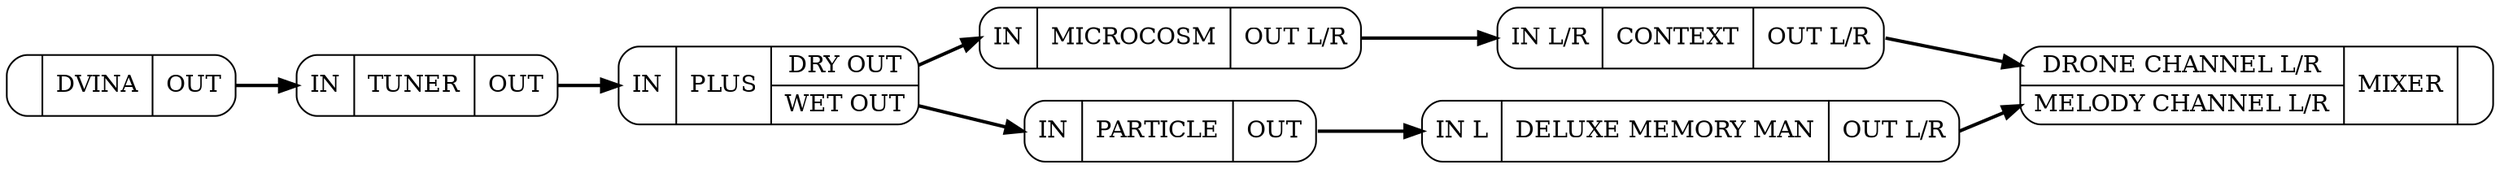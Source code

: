 digraph G{
rankdir = LR;
splines = polyline;
ordering=out;
context[label="{ {<_inlr> IN L/R}|CONTEXT| {<_outlr> OUT L/R}}"  shape=Mrecord]
deluxememoryman[label="{ {<_inl> IN L}|DELUXE MEMORY MAN| {<_outlr> OUT L/R}}"  shape=Mrecord]
dvina[label="{ {}|DVINA| {<_out> OUT}}"  shape=Mrecord]
microcosm[label="{ {<_in> IN}|MICROCOSM| {<_outlr> OUT L/R}}"  shape=Mrecord]
mixer[label="{ {<_dronechannellr> DRONE CHANNEL L/R | <_melodychannellr> MELODY CHANNEL L/R}|MIXER| {}}"  shape=Mrecord]
particle[label="{ {<_in> IN}|PARTICLE| {<_out> OUT}}"  shape=Mrecord]
plus[label="{ {<_in> IN}|PLUS| {<_dryout> DRY OUT | <_wetout> WET OUT}}"  shape=Mrecord]
tuner[label="{ {<_in> IN}|TUNER| {<_out> OUT}}"  shape=Mrecord]
context:_outlr:e  -> mixer:_dronechannellr:w  [style=bold]
dvina:_out:e  -> tuner:_in:w  [style=bold]
plus:_dryout:e  -> microcosm:_in:w  [style=bold]
plus:_wetout:e  -> particle:_in:w  [style=bold]
tuner:_out:e  -> plus:_in:w  [style=bold]
particle:_out:e  -> deluxememoryman:_inl:w  [style=bold]
microcosm:_outlr:e  -> context:_inlr:w  [style=bold]
deluxememoryman:_outlr:e  -> mixer:_melodychannellr:w  [style=bold]
}
